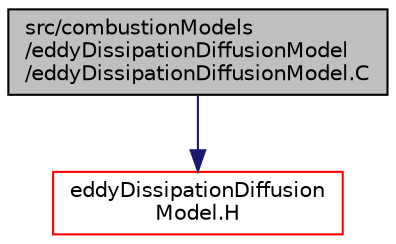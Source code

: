 digraph "src/combustionModels/eddyDissipationDiffusionModel/eddyDissipationDiffusionModel.C"
{
  bgcolor="transparent";
  edge [fontname="Helvetica",fontsize="10",labelfontname="Helvetica",labelfontsize="10"];
  node [fontname="Helvetica",fontsize="10",shape=record];
  Node1 [label="src/combustionModels\l/eddyDissipationDiffusionModel\l/eddyDissipationDiffusionModel.C",height=0.2,width=0.4,color="black", fillcolor="grey75", style="filled" fontcolor="black"];
  Node1 -> Node2 [color="midnightblue",fontsize="10",style="solid",fontname="Helvetica"];
  Node2 [label="eddyDissipationDiffusion\lModel.H",height=0.2,width=0.4,color="red",URL="$eddyDissipationDiffusionModel_8H.html"];
}

